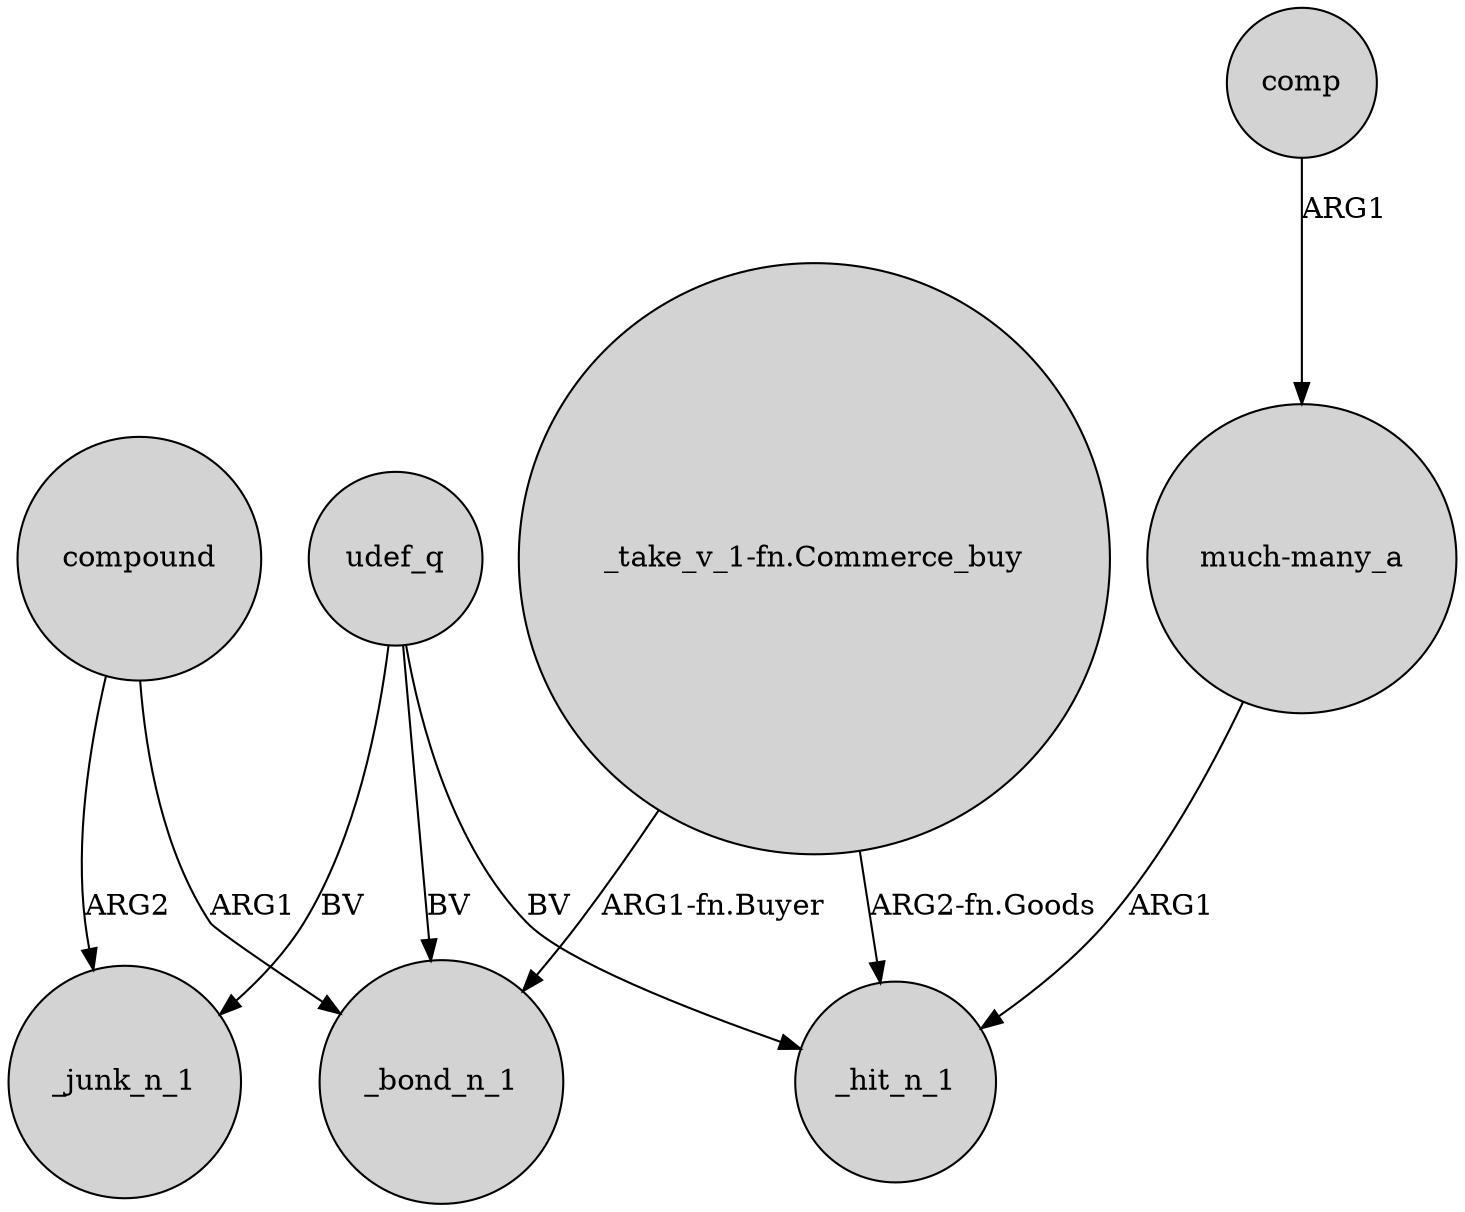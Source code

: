 digraph {
	node [shape=circle style=filled]
	udef_q -> _junk_n_1 [label=BV]
	compound -> _junk_n_1 [label=ARG2]
	udef_q -> _bond_n_1 [label=BV]
	udef_q -> _hit_n_1 [label=BV]
	"_take_v_1-fn.Commerce_buy" -> _bond_n_1 [label="ARG1-fn.Buyer"]
	"much-many_a" -> _hit_n_1 [label=ARG1]
	"_take_v_1-fn.Commerce_buy" -> _hit_n_1 [label="ARG2-fn.Goods"]
	comp -> "much-many_a" [label=ARG1]
	compound -> _bond_n_1 [label=ARG1]
}
